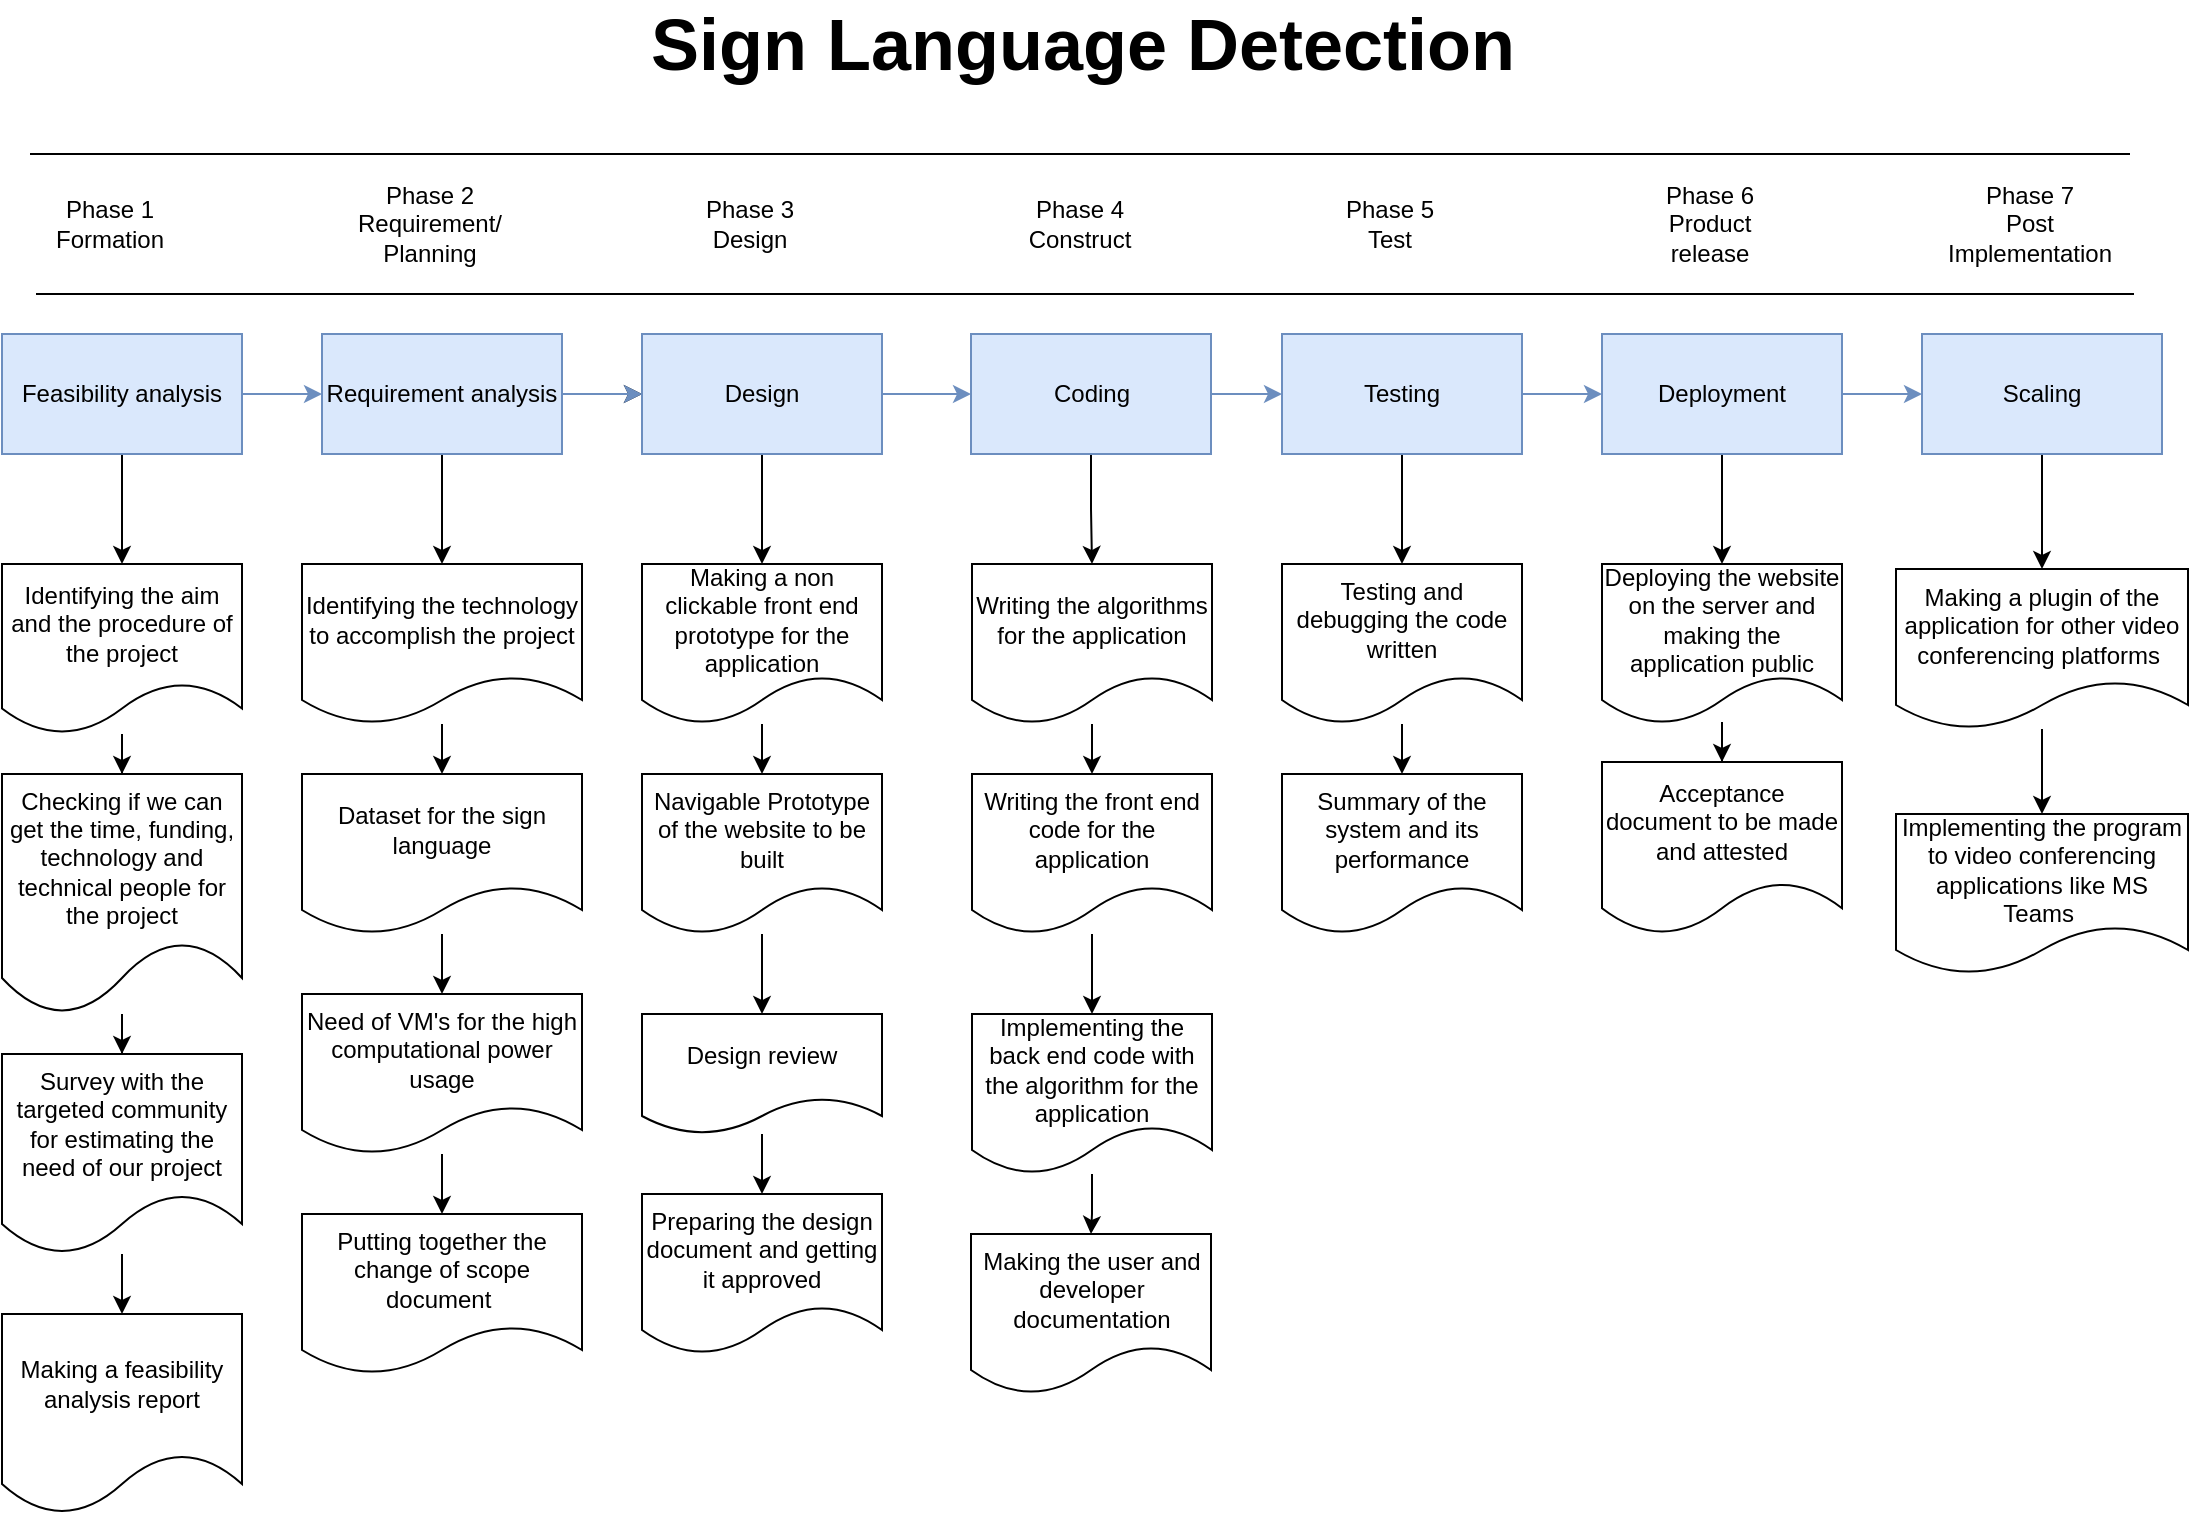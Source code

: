 <mxfile version="16.6.3" type="github" pages="6">
  <diagram id="AYm3j54yCK5nMmzCIrk1" name="SDLC">
    <mxGraphModel dx="1038" dy="539" grid="1" gridSize="10" guides="1" tooltips="1" connect="1" arrows="1" fold="1" page="1" pageScale="1" pageWidth="850" pageHeight="1100" math="0" shadow="0">
      <root>
        <mxCell id="0" />
        <mxCell id="1" parent="0" />
        <mxCell id="F1fPBEQJZeEz-Qx_IwhT-1" value="" style="edgeStyle=orthogonalEdgeStyle;rounded=0;orthogonalLoop=1;jettySize=auto;html=1;fillColor=#dae8fc;strokeColor=#6c8ebf;" parent="1" source="F1fPBEQJZeEz-Qx_IwhT-3" target="F1fPBEQJZeEz-Qx_IwhT-7" edge="1">
          <mxGeometry relative="1" as="geometry" />
        </mxCell>
        <mxCell id="F1fPBEQJZeEz-Qx_IwhT-2" value="" style="edgeStyle=orthogonalEdgeStyle;rounded=0;orthogonalLoop=1;jettySize=auto;html=1;" parent="1" source="F1fPBEQJZeEz-Qx_IwhT-3" target="F1fPBEQJZeEz-Qx_IwhT-11" edge="1">
          <mxGeometry relative="1" as="geometry" />
        </mxCell>
        <mxCell id="F1fPBEQJZeEz-Qx_IwhT-3" value="Feasibility analysis" style="rounded=0;whiteSpace=wrap;html=1;fillColor=#dae8fc;strokeColor=#6c8ebf;" parent="1" vertex="1">
          <mxGeometry x="84" y="200" width="120" height="60" as="geometry" />
        </mxCell>
        <mxCell id="F1fPBEQJZeEz-Qx_IwhT-4" value="" style="edgeStyle=orthogonalEdgeStyle;rounded=0;orthogonalLoop=1;jettySize=auto;html=1;" parent="1" source="F1fPBEQJZeEz-Qx_IwhT-7" target="F1fPBEQJZeEz-Qx_IwhT-10" edge="1">
          <mxGeometry relative="1" as="geometry" />
        </mxCell>
        <mxCell id="F1fPBEQJZeEz-Qx_IwhT-5" value="" style="edgeStyle=orthogonalEdgeStyle;rounded=0;orthogonalLoop=1;jettySize=auto;html=1;" parent="1" source="F1fPBEQJZeEz-Qx_IwhT-7" target="F1fPBEQJZeEz-Qx_IwhT-13" edge="1">
          <mxGeometry relative="1" as="geometry" />
        </mxCell>
        <mxCell id="F1fPBEQJZeEz-Qx_IwhT-6" value="" style="edgeStyle=orthogonalEdgeStyle;rounded=0;orthogonalLoop=1;jettySize=auto;html=1;fillColor=#dae8fc;strokeColor=#6c8ebf;" parent="1" source="F1fPBEQJZeEz-Qx_IwhT-7" target="F1fPBEQJZeEz-Qx_IwhT-10" edge="1">
          <mxGeometry relative="1" as="geometry" />
        </mxCell>
        <mxCell id="F1fPBEQJZeEz-Qx_IwhT-7" value="Requirement analysis" style="rounded=0;whiteSpace=wrap;html=1;fillColor=#dae8fc;strokeColor=#6c8ebf;" parent="1" vertex="1">
          <mxGeometry x="244" y="200" width="120" height="60" as="geometry" />
        </mxCell>
        <mxCell id="F1fPBEQJZeEz-Qx_IwhT-8" value="" style="edgeStyle=orthogonalEdgeStyle;rounded=0;orthogonalLoop=1;jettySize=auto;html=1;" parent="1" source="F1fPBEQJZeEz-Qx_IwhT-10" target="F1fPBEQJZeEz-Qx_IwhT-18" edge="1">
          <mxGeometry relative="1" as="geometry" />
        </mxCell>
        <mxCell id="F1fPBEQJZeEz-Qx_IwhT-9" value="" style="edgeStyle=orthogonalEdgeStyle;rounded=0;orthogonalLoop=1;jettySize=auto;html=1;fillColor=#dae8fc;strokeColor=#6c8ebf;" parent="1" source="F1fPBEQJZeEz-Qx_IwhT-10" target="F1fPBEQJZeEz-Qx_IwhT-25" edge="1">
          <mxGeometry relative="1" as="geometry" />
        </mxCell>
        <mxCell id="F1fPBEQJZeEz-Qx_IwhT-10" value="Design" style="rounded=0;whiteSpace=wrap;html=1;fillColor=#dae8fc;strokeColor=#6c8ebf;" parent="1" vertex="1">
          <mxGeometry x="404" y="200" width="120" height="60" as="geometry" />
        </mxCell>
        <mxCell id="F1fPBEQJZeEz-Qx_IwhT-58" value="" style="edgeStyle=orthogonalEdgeStyle;rounded=0;orthogonalLoop=1;jettySize=auto;html=1;fontSize=36;" parent="1" source="F1fPBEQJZeEz-Qx_IwhT-11" target="F1fPBEQJZeEz-Qx_IwhT-57" edge="1">
          <mxGeometry relative="1" as="geometry" />
        </mxCell>
        <mxCell id="F1fPBEQJZeEz-Qx_IwhT-11" value="Identifying the aim and the procedure of the project" style="shape=document;whiteSpace=wrap;html=1;boundedLbl=1;" parent="1" vertex="1">
          <mxGeometry x="84" y="315" width="120" height="85" as="geometry" />
        </mxCell>
        <mxCell id="F1fPBEQJZeEz-Qx_IwhT-12" value="" style="edgeStyle=orthogonalEdgeStyle;rounded=0;orthogonalLoop=1;jettySize=auto;html=1;" parent="1" source="F1fPBEQJZeEz-Qx_IwhT-13" target="F1fPBEQJZeEz-Qx_IwhT-15" edge="1">
          <mxGeometry relative="1" as="geometry" />
        </mxCell>
        <mxCell id="F1fPBEQJZeEz-Qx_IwhT-13" value="&lt;span&gt;Identifying the technology to accomplish the project&lt;/span&gt;" style="shape=document;whiteSpace=wrap;html=1;boundedLbl=1;rounded=0;" parent="1" vertex="1">
          <mxGeometry x="234" y="315" width="140" height="80" as="geometry" />
        </mxCell>
        <mxCell id="F1fPBEQJZeEz-Qx_IwhT-14" value="" style="edgeStyle=orthogonalEdgeStyle;rounded=0;orthogonalLoop=1;jettySize=auto;html=1;" parent="1" source="F1fPBEQJZeEz-Qx_IwhT-15" target="F1fPBEQJZeEz-Qx_IwhT-16" edge="1">
          <mxGeometry relative="1" as="geometry" />
        </mxCell>
        <mxCell id="F1fPBEQJZeEz-Qx_IwhT-15" value="Dataset for the sign language" style="shape=document;whiteSpace=wrap;html=1;boundedLbl=1;rounded=0;" parent="1" vertex="1">
          <mxGeometry x="234" y="420" width="140" height="80" as="geometry" />
        </mxCell>
        <mxCell id="5Vd59NGnGNM8OoR70MD4-11" value="" style="edgeStyle=orthogonalEdgeStyle;rounded=0;orthogonalLoop=1;jettySize=auto;html=1;" parent="1" source="F1fPBEQJZeEz-Qx_IwhT-16" target="5Vd59NGnGNM8OoR70MD4-10" edge="1">
          <mxGeometry relative="1" as="geometry" />
        </mxCell>
        <mxCell id="F1fPBEQJZeEz-Qx_IwhT-16" value="Need of VM&#39;s for the high computational power usage" style="shape=document;whiteSpace=wrap;html=1;boundedLbl=1;rounded=0;" parent="1" vertex="1">
          <mxGeometry x="234" y="530" width="140" height="80" as="geometry" />
        </mxCell>
        <mxCell id="F1fPBEQJZeEz-Qx_IwhT-17" value="" style="edgeStyle=orthogonalEdgeStyle;rounded=0;orthogonalLoop=1;jettySize=auto;html=1;" parent="1" source="F1fPBEQJZeEz-Qx_IwhT-18" target="F1fPBEQJZeEz-Qx_IwhT-20" edge="1">
          <mxGeometry relative="1" as="geometry" />
        </mxCell>
        <mxCell id="F1fPBEQJZeEz-Qx_IwhT-18" value="Making a non clickable front end prototype for the application" style="shape=document;whiteSpace=wrap;html=1;boundedLbl=1;rounded=0;" parent="1" vertex="1">
          <mxGeometry x="404" y="315" width="120" height="80" as="geometry" />
        </mxCell>
        <mxCell id="5Vd59NGnGNM8OoR70MD4-7" value="" style="edgeStyle=orthogonalEdgeStyle;rounded=0;orthogonalLoop=1;jettySize=auto;html=1;" parent="1" source="F1fPBEQJZeEz-Qx_IwhT-20" target="5Vd59NGnGNM8OoR70MD4-6" edge="1">
          <mxGeometry relative="1" as="geometry" />
        </mxCell>
        <mxCell id="F1fPBEQJZeEz-Qx_IwhT-20" value="Navigable Prototype of the website to be built" style="shape=document;whiteSpace=wrap;html=1;boundedLbl=1;rounded=0;" parent="1" vertex="1">
          <mxGeometry x="404" y="420" width="120" height="80" as="geometry" />
        </mxCell>
        <mxCell id="F1fPBEQJZeEz-Qx_IwhT-23" value="" style="edgeStyle=orthogonalEdgeStyle;rounded=0;orthogonalLoop=1;jettySize=auto;html=1;" parent="1" source="F1fPBEQJZeEz-Qx_IwhT-25" target="F1fPBEQJZeEz-Qx_IwhT-27" edge="1">
          <mxGeometry relative="1" as="geometry" />
        </mxCell>
        <mxCell id="F1fPBEQJZeEz-Qx_IwhT-24" value="" style="edgeStyle=orthogonalEdgeStyle;rounded=0;orthogonalLoop=1;jettySize=auto;html=1;fillColor=#dae8fc;strokeColor=#6c8ebf;" parent="1" source="F1fPBEQJZeEz-Qx_IwhT-25" target="F1fPBEQJZeEz-Qx_IwhT-33" edge="1">
          <mxGeometry relative="1" as="geometry" />
        </mxCell>
        <mxCell id="F1fPBEQJZeEz-Qx_IwhT-25" value="Coding" style="rounded=0;whiteSpace=wrap;html=1;fillColor=#dae8fc;strokeColor=#6c8ebf;" parent="1" vertex="1">
          <mxGeometry x="568.5" y="200" width="120" height="60" as="geometry" />
        </mxCell>
        <mxCell id="F1fPBEQJZeEz-Qx_IwhT-26" value="" style="edgeStyle=orthogonalEdgeStyle;rounded=0;orthogonalLoop=1;jettySize=auto;html=1;" parent="1" source="F1fPBEQJZeEz-Qx_IwhT-27" target="F1fPBEQJZeEz-Qx_IwhT-29" edge="1">
          <mxGeometry relative="1" as="geometry" />
        </mxCell>
        <mxCell id="F1fPBEQJZeEz-Qx_IwhT-27" value="Writing the algorithms for the application" style="shape=document;whiteSpace=wrap;html=1;boundedLbl=1;rounded=0;" parent="1" vertex="1">
          <mxGeometry x="569" y="315" width="120" height="80" as="geometry" />
        </mxCell>
        <mxCell id="F1fPBEQJZeEz-Qx_IwhT-28" value="" style="edgeStyle=orthogonalEdgeStyle;rounded=0;orthogonalLoop=1;jettySize=auto;html=1;" parent="1" source="F1fPBEQJZeEz-Qx_IwhT-29" target="F1fPBEQJZeEz-Qx_IwhT-30" edge="1">
          <mxGeometry relative="1" as="geometry" />
        </mxCell>
        <mxCell id="F1fPBEQJZeEz-Qx_IwhT-29" value="Writing the front end code for the application" style="shape=document;whiteSpace=wrap;html=1;boundedLbl=1;rounded=0;" parent="1" vertex="1">
          <mxGeometry x="569" y="420" width="120" height="80" as="geometry" />
        </mxCell>
        <mxCell id="5Vd59NGnGNM8OoR70MD4-13" value="" style="edgeStyle=orthogonalEdgeStyle;rounded=0;orthogonalLoop=1;jettySize=auto;html=1;" parent="1" source="F1fPBEQJZeEz-Qx_IwhT-30" target="5Vd59NGnGNM8OoR70MD4-12" edge="1">
          <mxGeometry relative="1" as="geometry" />
        </mxCell>
        <mxCell id="F1fPBEQJZeEz-Qx_IwhT-30" value="Implementing the back end code with the algorithm for the application" style="shape=document;whiteSpace=wrap;html=1;boundedLbl=1;rounded=0;" parent="1" vertex="1">
          <mxGeometry x="569" y="540" width="120" height="80" as="geometry" />
        </mxCell>
        <mxCell id="F1fPBEQJZeEz-Qx_IwhT-31" value="" style="edgeStyle=orthogonalEdgeStyle;rounded=0;orthogonalLoop=1;jettySize=auto;html=1;" parent="1" source="F1fPBEQJZeEz-Qx_IwhT-33" target="F1fPBEQJZeEz-Qx_IwhT-34" edge="1">
          <mxGeometry relative="1" as="geometry" />
        </mxCell>
        <mxCell id="F1fPBEQJZeEz-Qx_IwhT-32" value="" style="edgeStyle=orthogonalEdgeStyle;rounded=0;orthogonalLoop=1;jettySize=auto;html=1;fillColor=#dae8fc;strokeColor=#6c8ebf;" parent="1" source="F1fPBEQJZeEz-Qx_IwhT-33" target="F1fPBEQJZeEz-Qx_IwhT-38" edge="1">
          <mxGeometry relative="1" as="geometry" />
        </mxCell>
        <mxCell id="F1fPBEQJZeEz-Qx_IwhT-33" value="Testing" style="rounded=0;whiteSpace=wrap;html=1;fillColor=#dae8fc;strokeColor=#6c8ebf;" parent="1" vertex="1">
          <mxGeometry x="724" y="200" width="120" height="60" as="geometry" />
        </mxCell>
        <mxCell id="5Vd59NGnGNM8OoR70MD4-17" value="" style="edgeStyle=orthogonalEdgeStyle;rounded=0;orthogonalLoop=1;jettySize=auto;html=1;" parent="1" source="F1fPBEQJZeEz-Qx_IwhT-34" target="5Vd59NGnGNM8OoR70MD4-16" edge="1">
          <mxGeometry relative="1" as="geometry" />
        </mxCell>
        <mxCell id="F1fPBEQJZeEz-Qx_IwhT-34" value="Testing and debugging the code written" style="shape=document;whiteSpace=wrap;html=1;boundedLbl=1;rounded=0;" parent="1" vertex="1">
          <mxGeometry x="724" y="315" width="120" height="80" as="geometry" />
        </mxCell>
        <mxCell id="F1fPBEQJZeEz-Qx_IwhT-36" value="" style="edgeStyle=orthogonalEdgeStyle;rounded=0;orthogonalLoop=1;jettySize=auto;html=1;" parent="1" source="F1fPBEQJZeEz-Qx_IwhT-38" target="F1fPBEQJZeEz-Qx_IwhT-40" edge="1">
          <mxGeometry relative="1" as="geometry" />
        </mxCell>
        <mxCell id="F1fPBEQJZeEz-Qx_IwhT-37" value="" style="edgeStyle=orthogonalEdgeStyle;rounded=0;orthogonalLoop=1;jettySize=auto;html=1;fillColor=#dae8fc;strokeColor=#6c8ebf;" parent="1" source="F1fPBEQJZeEz-Qx_IwhT-38" target="F1fPBEQJZeEz-Qx_IwhT-43" edge="1">
          <mxGeometry relative="1" as="geometry" />
        </mxCell>
        <mxCell id="F1fPBEQJZeEz-Qx_IwhT-38" value="Deployment" style="whiteSpace=wrap;html=1;rounded=0;fillColor=#dae8fc;strokeColor=#6c8ebf;" parent="1" vertex="1">
          <mxGeometry x="884" y="200" width="120" height="60" as="geometry" />
        </mxCell>
        <mxCell id="F1fPBEQJZeEz-Qx_IwhT-39" value="" style="edgeStyle=orthogonalEdgeStyle;rounded=0;orthogonalLoop=1;jettySize=auto;html=1;" parent="1" source="F1fPBEQJZeEz-Qx_IwhT-40" target="F1fPBEQJZeEz-Qx_IwhT-41" edge="1">
          <mxGeometry relative="1" as="geometry" />
        </mxCell>
        <mxCell id="F1fPBEQJZeEz-Qx_IwhT-40" value="Deploying the website on the server and making the application public" style="shape=document;whiteSpace=wrap;html=1;boundedLbl=1;rounded=0;" parent="1" vertex="1">
          <mxGeometry x="884" y="315" width="120" height="80" as="geometry" />
        </mxCell>
        <mxCell id="F1fPBEQJZeEz-Qx_IwhT-41" value="Acceptance document to be made and attested" style="shape=document;whiteSpace=wrap;html=1;boundedLbl=1;rounded=0;" parent="1" vertex="1">
          <mxGeometry x="884" y="414" width="120" height="86" as="geometry" />
        </mxCell>
        <mxCell id="5Vd59NGnGNM8OoR70MD4-2" value="" style="edgeStyle=orthogonalEdgeStyle;rounded=0;orthogonalLoop=1;jettySize=auto;html=1;" parent="1" source="F1fPBEQJZeEz-Qx_IwhT-43" target="5Vd59NGnGNM8OoR70MD4-1" edge="1">
          <mxGeometry relative="1" as="geometry" />
        </mxCell>
        <mxCell id="F1fPBEQJZeEz-Qx_IwhT-43" value="Scaling" style="whiteSpace=wrap;html=1;rounded=0;fillColor=#dae8fc;strokeColor=#6c8ebf;" parent="1" vertex="1">
          <mxGeometry x="1044" y="200" width="120" height="60" as="geometry" />
        </mxCell>
        <mxCell id="F1fPBEQJZeEz-Qx_IwhT-45" value="Implementing the program to video conferencing applications like MS Teams&amp;nbsp;" style="shape=document;whiteSpace=wrap;html=1;boundedLbl=1;rounded=0;" parent="1" vertex="1">
          <mxGeometry x="1031" y="440" width="146" height="80" as="geometry" />
        </mxCell>
        <mxCell id="F1fPBEQJZeEz-Qx_IwhT-47" value="Phase 1&lt;br&gt;Formation" style="text;html=1;strokeColor=none;fillColor=none;align=center;verticalAlign=middle;whiteSpace=wrap;rounded=0;" parent="1" vertex="1">
          <mxGeometry x="108" y="130" width="60" height="30" as="geometry" />
        </mxCell>
        <mxCell id="F1fPBEQJZeEz-Qx_IwhT-48" value="Phase 2&lt;br&gt;Requirement/ Planning" style="text;html=1;strokeColor=none;fillColor=none;align=center;verticalAlign=middle;whiteSpace=wrap;rounded=0;" parent="1" vertex="1">
          <mxGeometry x="268" y="130" width="60" height="30" as="geometry" />
        </mxCell>
        <mxCell id="F1fPBEQJZeEz-Qx_IwhT-49" value="Phase 3&lt;br&gt;Design" style="text;html=1;strokeColor=none;fillColor=none;align=center;verticalAlign=middle;whiteSpace=wrap;rounded=0;" parent="1" vertex="1">
          <mxGeometry x="428" y="130" width="60" height="30" as="geometry" />
        </mxCell>
        <mxCell id="F1fPBEQJZeEz-Qx_IwhT-50" value="Phase 4&lt;br&gt;Construct" style="text;html=1;strokeColor=none;fillColor=none;align=center;verticalAlign=middle;whiteSpace=wrap;rounded=0;" parent="1" vertex="1">
          <mxGeometry x="593" y="130" width="60" height="30" as="geometry" />
        </mxCell>
        <mxCell id="F1fPBEQJZeEz-Qx_IwhT-51" value="Phase 5&lt;br&gt;Test" style="text;html=1;strokeColor=none;fillColor=none;align=center;verticalAlign=middle;whiteSpace=wrap;rounded=0;" parent="1" vertex="1">
          <mxGeometry x="748" y="130" width="60" height="30" as="geometry" />
        </mxCell>
        <mxCell id="F1fPBEQJZeEz-Qx_IwhT-52" value="Phase 6&lt;br&gt;Product release" style="text;html=1;strokeColor=none;fillColor=none;align=center;verticalAlign=middle;whiteSpace=wrap;rounded=0;" parent="1" vertex="1">
          <mxGeometry x="908" y="130" width="60" height="30" as="geometry" />
        </mxCell>
        <mxCell id="F1fPBEQJZeEz-Qx_IwhT-53" value="Phase 7&lt;br&gt;Post Implementation" style="text;html=1;strokeColor=none;fillColor=none;align=center;verticalAlign=middle;whiteSpace=wrap;rounded=0;" parent="1" vertex="1">
          <mxGeometry x="1068" y="130" width="60" height="30" as="geometry" />
        </mxCell>
        <mxCell id="F1fPBEQJZeEz-Qx_IwhT-54" value="" style="endArrow=none;html=1;rounded=0;" parent="1" edge="1">
          <mxGeometry width="50" height="50" relative="1" as="geometry">
            <mxPoint x="98" y="110" as="sourcePoint" />
            <mxPoint x="1148" y="110" as="targetPoint" />
          </mxGeometry>
        </mxCell>
        <mxCell id="F1fPBEQJZeEz-Qx_IwhT-55" value="" style="endArrow=none;html=1;rounded=0;" parent="1" edge="1">
          <mxGeometry width="50" height="50" relative="1" as="geometry">
            <mxPoint x="101" y="180" as="sourcePoint" />
            <mxPoint x="1150" y="180" as="targetPoint" />
          </mxGeometry>
        </mxCell>
        <mxCell id="F1fPBEQJZeEz-Qx_IwhT-56" value="&lt;b&gt;&lt;font style=&quot;font-size: 36px&quot;&gt;Sign Language Detection&amp;nbsp;&lt;/font&gt;&lt;/b&gt;" style="text;html=1;align=center;verticalAlign=middle;resizable=0;points=[];autosize=1;strokeColor=none;fillColor=none;" parent="1" vertex="1">
          <mxGeometry x="399" y="40" width="460" height="30" as="geometry" />
        </mxCell>
        <mxCell id="5Vd59NGnGNM8OoR70MD4-5" value="" style="edgeStyle=orthogonalEdgeStyle;rounded=0;orthogonalLoop=1;jettySize=auto;html=1;" parent="1" source="F1fPBEQJZeEz-Qx_IwhT-57" target="5Vd59NGnGNM8OoR70MD4-4" edge="1">
          <mxGeometry relative="1" as="geometry" />
        </mxCell>
        <mxCell id="F1fPBEQJZeEz-Qx_IwhT-57" value="Checking if we can get the time, funding, technology and technical people for the project" style="shape=document;whiteSpace=wrap;html=1;boundedLbl=1;" parent="1" vertex="1">
          <mxGeometry x="84" y="420" width="120" height="120" as="geometry" />
        </mxCell>
        <mxCell id="5Vd59NGnGNM8OoR70MD4-3" value="" style="edgeStyle=orthogonalEdgeStyle;rounded=0;orthogonalLoop=1;jettySize=auto;html=1;" parent="1" source="5Vd59NGnGNM8OoR70MD4-1" target="F1fPBEQJZeEz-Qx_IwhT-45" edge="1">
          <mxGeometry relative="1" as="geometry" />
        </mxCell>
        <mxCell id="5Vd59NGnGNM8OoR70MD4-1" value="Making a plugin of the application for other video conferencing platforms&amp;nbsp;" style="shape=document;whiteSpace=wrap;html=1;boundedLbl=1;rounded=0;" parent="1" vertex="1">
          <mxGeometry x="1031" y="317.5" width="146" height="80" as="geometry" />
        </mxCell>
        <mxCell id="5Vd59NGnGNM8OoR70MD4-9" value="" style="edgeStyle=orthogonalEdgeStyle;rounded=0;orthogonalLoop=1;jettySize=auto;html=1;" parent="1" source="5Vd59NGnGNM8OoR70MD4-4" target="5Vd59NGnGNM8OoR70MD4-8" edge="1">
          <mxGeometry relative="1" as="geometry" />
        </mxCell>
        <mxCell id="5Vd59NGnGNM8OoR70MD4-4" value="Survey with the targeted community for estimating the need of our project" style="shape=document;whiteSpace=wrap;html=1;boundedLbl=1;" parent="1" vertex="1">
          <mxGeometry x="84" y="560" width="120" height="100" as="geometry" />
        </mxCell>
        <mxCell id="5Vd59NGnGNM8OoR70MD4-15" value="" style="edgeStyle=orthogonalEdgeStyle;rounded=0;orthogonalLoop=1;jettySize=auto;html=1;" parent="1" source="5Vd59NGnGNM8OoR70MD4-6" target="5Vd59NGnGNM8OoR70MD4-14" edge="1">
          <mxGeometry relative="1" as="geometry" />
        </mxCell>
        <mxCell id="5Vd59NGnGNM8OoR70MD4-6" value="Design review" style="shape=document;whiteSpace=wrap;html=1;boundedLbl=1;rounded=0;" parent="1" vertex="1">
          <mxGeometry x="404" y="540" width="120" height="60" as="geometry" />
        </mxCell>
        <mxCell id="5Vd59NGnGNM8OoR70MD4-8" value="Making a feasibility analysis report" style="shape=document;whiteSpace=wrap;html=1;boundedLbl=1;" parent="1" vertex="1">
          <mxGeometry x="84" y="690" width="120" height="100" as="geometry" />
        </mxCell>
        <mxCell id="5Vd59NGnGNM8OoR70MD4-10" value="Putting together the change of scope document&amp;nbsp;" style="shape=document;whiteSpace=wrap;html=1;boundedLbl=1;rounded=0;" parent="1" vertex="1">
          <mxGeometry x="234" y="640" width="140" height="80" as="geometry" />
        </mxCell>
        <mxCell id="5Vd59NGnGNM8OoR70MD4-12" value="Making the user and developer documentation" style="shape=document;whiteSpace=wrap;html=1;boundedLbl=1;rounded=0;" parent="1" vertex="1">
          <mxGeometry x="568.5" y="650" width="120" height="80" as="geometry" />
        </mxCell>
        <mxCell id="5Vd59NGnGNM8OoR70MD4-14" value="Preparing the design document and getting it approved" style="shape=document;whiteSpace=wrap;html=1;boundedLbl=1;rounded=0;" parent="1" vertex="1">
          <mxGeometry x="404" y="630" width="120" height="80" as="geometry" />
        </mxCell>
        <mxCell id="5Vd59NGnGNM8OoR70MD4-16" value="Summary of the system and its performance" style="shape=document;whiteSpace=wrap;html=1;boundedLbl=1;rounded=0;" parent="1" vertex="1">
          <mxGeometry x="724" y="420" width="120" height="80" as="geometry" />
        </mxCell>
      </root>
    </mxGraphModel>
  </diagram>
  <diagram id="RrWhfti66ElNoA3uiIfH" name="Iterative">
    <mxGraphModel dx="1125" dy="634" grid="1" gridSize="10" guides="1" tooltips="1" connect="1" arrows="1" fold="1" page="1" pageScale="1" pageWidth="850" pageHeight="1100" math="0" shadow="0">
      <root>
        <mxCell id="ViLCCdHhcsLGa3fP9myr-0" />
        <mxCell id="ViLCCdHhcsLGa3fP9myr-1" parent="ViLCCdHhcsLGa3fP9myr-0" />
        <mxCell id="ViLCCdHhcsLGa3fP9myr-2" value="&lt;b&gt;&lt;font style=&quot;font-size: 36px&quot;&gt;Iterative Waterfall model&amp;nbsp;&lt;/font&gt;&lt;span style=&quot;font-size: 36px&quot;&gt;for Sign language detection&lt;/span&gt;&lt;/b&gt;" style="text;html=1;align=center;verticalAlign=middle;resizable=0;points=[];autosize=1;strokeColor=none;fillColor=none;" vertex="1" parent="ViLCCdHhcsLGa3fP9myr-1">
          <mxGeometry x="95" y="50" width="910" height="30" as="geometry" />
        </mxCell>
        <mxCell id="ViLCCdHhcsLGa3fP9myr-3" value="" style="edgeStyle=orthogonalEdgeStyle;rounded=0;orthogonalLoop=1;jettySize=auto;html=1;fontSize=12;" edge="1" parent="ViLCCdHhcsLGa3fP9myr-1" source="ViLCCdHhcsLGa3fP9myr-6" target="ViLCCdHhcsLGa3fP9myr-9">
          <mxGeometry relative="1" as="geometry" />
        </mxCell>
        <mxCell id="ViLCCdHhcsLGa3fP9myr-4" style="edgeStyle=none;rounded=0;orthogonalLoop=1;jettySize=auto;html=1;exitX=0.5;exitY=1;exitDx=0;exitDy=0;fontSize=36;" edge="1" parent="ViLCCdHhcsLGa3fP9myr-1" source="ViLCCdHhcsLGa3fP9myr-6">
          <mxGeometry relative="1" as="geometry">
            <mxPoint x="165" y="730" as="targetPoint" />
          </mxGeometry>
        </mxCell>
        <mxCell id="ViLCCdHhcsLGa3fP9myr-6" value="Checking if we can get the time, funding, technology and technical people for the project&lt;br&gt;Survey with the targeted community for estimating the need of our project" style="rounded=1;whiteSpace=wrap;html=1;fontSize=12;fillColor=#fad7ac;strokeColor=#b46504;" vertex="1" parent="ViLCCdHhcsLGa3fP9myr-1">
          <mxGeometry x="80" y="139" width="170" height="110" as="geometry" />
        </mxCell>
        <mxCell id="ViLCCdHhcsLGa3fP9myr-7" value="" style="edgeStyle=orthogonalEdgeStyle;rounded=0;orthogonalLoop=1;jettySize=auto;html=1;fontSize=12;" edge="1" parent="ViLCCdHhcsLGa3fP9myr-1" source="ViLCCdHhcsLGa3fP9myr-9" target="ViLCCdHhcsLGa3fP9myr-12">
          <mxGeometry relative="1" as="geometry" />
        </mxCell>
        <mxCell id="ViLCCdHhcsLGa3fP9myr-9" value="&lt;span&gt;Identifying the technology, dataset and computational power to accomplish the project&lt;/span&gt;" style="rounded=1;whiteSpace=wrap;html=1;fillColor=#fad7ac;strokeColor=#b46504;" vertex="1" parent="ViLCCdHhcsLGa3fP9myr-1">
          <mxGeometry x="259" y="259" width="140" height="80" as="geometry" />
        </mxCell>
        <mxCell id="ViLCCdHhcsLGa3fP9myr-10" style="edgeStyle=orthogonalEdgeStyle;rounded=0;orthogonalLoop=1;jettySize=auto;html=1;exitX=1;exitY=0.5;exitDx=0;exitDy=0;entryX=0.5;entryY=0;entryDx=0;entryDy=0;fontSize=12;" edge="1" parent="ViLCCdHhcsLGa3fP9myr-1" source="ViLCCdHhcsLGa3fP9myr-12" target="ViLCCdHhcsLGa3fP9myr-15">
          <mxGeometry relative="1" as="geometry" />
        </mxCell>
        <mxCell id="ViLCCdHhcsLGa3fP9myr-11" style="edgeStyle=none;rounded=0;orthogonalLoop=1;jettySize=auto;html=1;exitX=0.5;exitY=1;exitDx=0;exitDy=0;fontSize=36;" edge="1" parent="ViLCCdHhcsLGa3fP9myr-1" source="ViLCCdHhcsLGa3fP9myr-12">
          <mxGeometry relative="1" as="geometry">
            <mxPoint x="479" y="730" as="targetPoint" />
          </mxGeometry>
        </mxCell>
        <mxCell id="ViLCCdHhcsLGa3fP9myr-12" value="Designing a GUI for the application, making it user friendly" style="rounded=1;whiteSpace=wrap;html=1;fillColor=#fad7ac;strokeColor=#b46504;" vertex="1" parent="ViLCCdHhcsLGa3fP9myr-1">
          <mxGeometry x="419" y="349" width="120" height="60" as="geometry" />
        </mxCell>
        <mxCell id="ViLCCdHhcsLGa3fP9myr-13" value="" style="edgeStyle=orthogonalEdgeStyle;rounded=0;orthogonalLoop=1;jettySize=auto;html=1;fontSize=12;" edge="1" parent="ViLCCdHhcsLGa3fP9myr-1" source="ViLCCdHhcsLGa3fP9myr-15" target="ViLCCdHhcsLGa3fP9myr-18">
          <mxGeometry relative="1" as="geometry" />
        </mxCell>
        <mxCell id="ViLCCdHhcsLGa3fP9myr-14" style="edgeStyle=none;rounded=0;orthogonalLoop=1;jettySize=auto;html=1;exitX=0.5;exitY=1;exitDx=0;exitDy=0;fontSize=36;" edge="1" parent="ViLCCdHhcsLGa3fP9myr-1" source="ViLCCdHhcsLGa3fP9myr-15">
          <mxGeometry relative="1" as="geometry">
            <mxPoint x="624" y="730" as="targetPoint" />
          </mxGeometry>
        </mxCell>
        <mxCell id="ViLCCdHhcsLGa3fP9myr-15" value="Writing the code for the front end, back end and the algorithms needed for the functioning of the website" style="rounded=1;whiteSpace=wrap;html=1;fontSize=12;fillColor=#fad7ac;strokeColor=#b46504;" vertex="1" parent="ViLCCdHhcsLGa3fP9myr-1">
          <mxGeometry x="549" y="419" width="150" height="80" as="geometry" />
        </mxCell>
        <mxCell id="ViLCCdHhcsLGa3fP9myr-16" value="" style="edgeStyle=orthogonalEdgeStyle;rounded=0;orthogonalLoop=1;jettySize=auto;html=1;fontSize=12;" edge="1" parent="ViLCCdHhcsLGa3fP9myr-1" source="ViLCCdHhcsLGa3fP9myr-18" target="ViLCCdHhcsLGa3fP9myr-19">
          <mxGeometry relative="1" as="geometry" />
        </mxCell>
        <mxCell id="ViLCCdHhcsLGa3fP9myr-17" style="edgeStyle=orthogonalEdgeStyle;rounded=0;orthogonalLoop=1;jettySize=auto;html=1;exitX=0.5;exitY=1;exitDx=0;exitDy=0;fontSize=12;" edge="1" parent="ViLCCdHhcsLGa3fP9myr-1" source="ViLCCdHhcsLGa3fP9myr-18">
          <mxGeometry relative="1" as="geometry">
            <mxPoint x="799" y="730" as="targetPoint" />
          </mxGeometry>
        </mxCell>
        <mxCell id="ViLCCdHhcsLGa3fP9myr-18" value="Testing and debugging the product" style="rounded=1;whiteSpace=wrap;html=1;fillColor=#fad7ac;strokeColor=#b46504;" vertex="1" parent="ViLCCdHhcsLGa3fP9myr-1">
          <mxGeometry x="739" y="509" width="120" height="60" as="geometry" />
        </mxCell>
        <mxCell id="vx36vR8SGsaA1ydmZOgh-1" style="edgeStyle=orthogonalEdgeStyle;rounded=0;orthogonalLoop=1;jettySize=auto;html=1;exitX=1;exitY=0.5;exitDx=0;exitDy=0;entryX=0.5;entryY=0;entryDx=0;entryDy=0;" edge="1" parent="ViLCCdHhcsLGa3fP9myr-1" source="ViLCCdHhcsLGa3fP9myr-19" target="vx36vR8SGsaA1ydmZOgh-0">
          <mxGeometry relative="1" as="geometry" />
        </mxCell>
        <mxCell id="ViLCCdHhcsLGa3fP9myr-19" value="Deploying the website on the server and making the application public" style="rounded=1;whiteSpace=wrap;html=1;fillColor=#fad7ac;strokeColor=#b46504;" vertex="1" parent="ViLCCdHhcsLGa3fP9myr-1">
          <mxGeometry x="890" y="589" width="120" height="60" as="geometry" />
        </mxCell>
        <mxCell id="ViLCCdHhcsLGa3fP9myr-20" style="edgeStyle=orthogonalEdgeStyle;rounded=0;orthogonalLoop=1;jettySize=auto;html=1;fontSize=12;" edge="1" parent="ViLCCdHhcsLGa3fP9myr-1">
          <mxGeometry relative="1" as="geometry">
            <mxPoint x="623.41" y="499" as="targetPoint" />
            <mxPoint x="623.41" y="720" as="sourcePoint" />
            <Array as="points">
              <mxPoint x="623.41" y="609" />
              <mxPoint x="623.41" y="609" />
            </Array>
          </mxGeometry>
        </mxCell>
        <mxCell id="ViLCCdHhcsLGa3fP9myr-21" style="edgeStyle=orthogonalEdgeStyle;rounded=0;orthogonalLoop=1;jettySize=auto;html=1;fontSize=12;" edge="1" parent="ViLCCdHhcsLGa3fP9myr-1">
          <mxGeometry relative="1" as="geometry">
            <mxPoint x="798.82" y="569" as="targetPoint" />
            <mxPoint x="798.41" y="729" as="sourcePoint" />
            <Array as="points">
              <mxPoint x="798.82" y="629" />
              <mxPoint x="798.82" y="629" />
            </Array>
          </mxGeometry>
        </mxCell>
        <mxCell id="ViLCCdHhcsLGa3fP9myr-22" style="edgeStyle=none;rounded=0;orthogonalLoop=1;jettySize=auto;html=1;fontSize=36;" edge="1" parent="ViLCCdHhcsLGa3fP9myr-1">
          <mxGeometry relative="1" as="geometry">
            <mxPoint x="478.88" y="409" as="targetPoint" />
            <mxPoint x="478.41" y="730" as="sourcePoint" />
          </mxGeometry>
        </mxCell>
        <mxCell id="TGfzYzS6f_Duhr-Xaob--0" style="edgeStyle=none;rounded=0;orthogonalLoop=1;jettySize=auto;html=1;exitX=0.5;exitY=1;exitDx=0;exitDy=0;fontSize=36;" edge="1" parent="ViLCCdHhcsLGa3fP9myr-1">
          <mxGeometry relative="1" as="geometry">
            <mxPoint x="164.41" y="249" as="targetPoint" />
            <mxPoint x="164.939" y="708.0" as="sourcePoint" />
          </mxGeometry>
        </mxCell>
        <mxCell id="65GvRDiFg0YKRbKwPv4D-0" value="" style="endArrow=classic;html=1;rounded=0;entryX=0;entryY=0.5;entryDx=0;entryDy=0;" edge="1" parent="ViLCCdHhcsLGa3fP9myr-1" target="vx36vR8SGsaA1ydmZOgh-0">
          <mxGeometry width="50" height="50" relative="1" as="geometry">
            <mxPoint x="160" y="730" as="sourcePoint" />
            <mxPoint x="890" y="729.41" as="targetPoint" />
          </mxGeometry>
        </mxCell>
        <mxCell id="vx36vR8SGsaA1ydmZOgh-0" value="Modifying features depending on the users feedback and rating" style="rounded=1;whiteSpace=wrap;html=1;fillColor=#fad7ac;strokeColor=#b46504;" vertex="1" parent="ViLCCdHhcsLGa3fP9myr-1">
          <mxGeometry x="1010" y="700" width="120" height="60" as="geometry" />
        </mxCell>
        <mxCell id="05Imb2gscoI-KkWDRDW2-0" value="" style="endArrow=classic;startArrow=classic;html=1;rounded=0;" edge="1" parent="ViLCCdHhcsLGa3fP9myr-1">
          <mxGeometry width="50" height="50" relative="1" as="geometry">
            <mxPoint x="320" y="730" as="sourcePoint" />
            <mxPoint x="320" y="340" as="targetPoint" />
            <Array as="points" />
          </mxGeometry>
        </mxCell>
        <mxCell id="05Imb2gscoI-KkWDRDW2-1" value="" style="endArrow=classic;startArrow=classic;html=1;rounded=0;" edge="1" parent="ViLCCdHhcsLGa3fP9myr-1">
          <mxGeometry width="50" height="50" relative="1" as="geometry">
            <mxPoint x="949.41" y="729" as="sourcePoint" />
            <mxPoint x="949.41" y="649" as="targetPoint" />
          </mxGeometry>
        </mxCell>
      </root>
    </mxGraphModel>
  </diagram>
  <diagram id="Ff1skjz0Cez5keHcvygA" name="Prototyping">
    <mxGraphModel dx="1125" dy="634" grid="1" gridSize="10" guides="1" tooltips="1" connect="1" arrows="1" fold="1" page="1" pageScale="1" pageWidth="850" pageHeight="1100" math="0" shadow="0">
      <root>
        <mxCell id="mQXYbLhgj30lvq0sb5Eb-0" />
        <mxCell id="mQXYbLhgj30lvq0sb5Eb-1" parent="mQXYbLhgj30lvq0sb5Eb-0" />
        <mxCell id="3c4MEUsWvrZjwtGZ-gOU-0" value="&lt;b&gt;Prototyping Model for Sign language detection&lt;/b&gt;" style="text;html=1;align=center;verticalAlign=middle;resizable=0;points=[];autosize=1;strokeColor=none;fillColor=none;fontSize=36;" vertex="1" parent="mQXYbLhgj30lvq0sb5Eb-1">
          <mxGeometry x="339" y="30" width="820" height="50" as="geometry" />
        </mxCell>
        <mxCell id="3c4MEUsWvrZjwtGZ-gOU-1" value="" style="edgeStyle=none;rounded=0;orthogonalLoop=1;jettySize=auto;html=1;fontSize=12;" edge="1" parent="mQXYbLhgj30lvq0sb5Eb-1" source="3c4MEUsWvrZjwtGZ-gOU-2" target="3c4MEUsWvrZjwtGZ-gOU-4">
          <mxGeometry relative="1" as="geometry" />
        </mxCell>
        <mxCell id="3c4MEUsWvrZjwtGZ-gOU-2" value="Identifying the technology, dataset and computational power to accomplish the project" style="rounded=1;whiteSpace=wrap;html=1;fontSize=12;fillColor=#fad7ac;strokeColor=#b46504;" vertex="1" parent="mQXYbLhgj30lvq0sb5Eb-1">
          <mxGeometry x="309" y="225" width="160" height="90" as="geometry" />
        </mxCell>
        <mxCell id="3c4MEUsWvrZjwtGZ-gOU-3" value="" style="edgeStyle=none;rounded=0;orthogonalLoop=1;jettySize=auto;html=1;fontSize=12;" edge="1" parent="mQXYbLhgj30lvq0sb5Eb-1" source="3c4MEUsWvrZjwtGZ-gOU-4" target="3c4MEUsWvrZjwtGZ-gOU-6">
          <mxGeometry relative="1" as="geometry">
            <Array as="points">
              <mxPoint x="569" y="160" />
            </Array>
          </mxGeometry>
        </mxCell>
        <mxCell id="3c4MEUsWvrZjwtGZ-gOU-4" value="Quick Design of the pages of the website according to the different features" style="whiteSpace=wrap;html=1;rounded=1;fillColor=#fad7ac;strokeColor=#b46504;" vertex="1" parent="mQXYbLhgj30lvq0sb5Eb-1">
          <mxGeometry x="509" y="240" width="120" height="60" as="geometry" />
        </mxCell>
        <mxCell id="iEc7M-l2dHr3bz0mB3xG-1" style="edgeStyle=orthogonalEdgeStyle;rounded=0;orthogonalLoop=1;jettySize=auto;html=1;exitX=1;exitY=0.5;exitDx=0;exitDy=0;entryX=0.5;entryY=0;entryDx=0;entryDy=0;" edge="1" parent="mQXYbLhgj30lvq0sb5Eb-1" source="3c4MEUsWvrZjwtGZ-gOU-6" target="3c4MEUsWvrZjwtGZ-gOU-9">
          <mxGeometry relative="1" as="geometry" />
        </mxCell>
        <mxCell id="3c4MEUsWvrZjwtGZ-gOU-6" value="Building Prototype in accordance with the design" style="whiteSpace=wrap;html=1;rounded=1;fillColor=#fad7ac;strokeColor=#b46504;" vertex="1" parent="mQXYbLhgj30lvq0sb5Eb-1">
          <mxGeometry x="689" y="130" width="120" height="60" as="geometry" />
        </mxCell>
        <mxCell id="3c4MEUsWvrZjwtGZ-gOU-8" value="" style="edgeStyle=none;rounded=0;orthogonalLoop=1;jettySize=auto;html=1;fontSize=12;" edge="1" parent="mQXYbLhgj30lvq0sb5Eb-1" source="3c4MEUsWvrZjwtGZ-gOU-9" target="3c4MEUsWvrZjwtGZ-gOU-13">
          <mxGeometry relative="1" as="geometry" />
        </mxCell>
        <mxCell id="iEc7M-l2dHr3bz0mB3xG-0" style="edgeStyle=orthogonalEdgeStyle;rounded=0;orthogonalLoop=1;jettySize=auto;html=1;exitX=0.5;exitY=1;exitDx=0;exitDy=0;entryX=1;entryY=0.5;entryDx=0;entryDy=0;" edge="1" parent="mQXYbLhgj30lvq0sb5Eb-1" source="3c4MEUsWvrZjwtGZ-gOU-9" target="3c4MEUsWvrZjwtGZ-gOU-11">
          <mxGeometry relative="1" as="geometry" />
        </mxCell>
        <mxCell id="3c4MEUsWvrZjwtGZ-gOU-9" value="Feedback of the design by the stakeholders" style="whiteSpace=wrap;html=1;rounded=1;fillColor=#fad7ac;strokeColor=#b46504;" vertex="1" parent="mQXYbLhgj30lvq0sb5Eb-1">
          <mxGeometry x="850" y="240" width="120" height="60" as="geometry" />
        </mxCell>
        <mxCell id="3c4MEUsWvrZjwtGZ-gOU-10" style="edgeStyle=none;rounded=0;orthogonalLoop=1;jettySize=auto;html=1;exitX=0;exitY=0.5;exitDx=0;exitDy=0;entryX=0.5;entryY=1;entryDx=0;entryDy=0;fontSize=12;" edge="1" parent="mQXYbLhgj30lvq0sb5Eb-1" source="3c4MEUsWvrZjwtGZ-gOU-11" target="3c4MEUsWvrZjwtGZ-gOU-4">
          <mxGeometry relative="1" as="geometry">
            <Array as="points">
              <mxPoint x="569" y="380" />
            </Array>
          </mxGeometry>
        </mxCell>
        <mxCell id="3c4MEUsWvrZjwtGZ-gOU-11" value="Refined prototype according to the customer&#39;s needs" style="rounded=1;whiteSpace=wrap;html=1;fillColor=#fad7ac;strokeColor=#b46504;" vertex="1" parent="mQXYbLhgj30lvq0sb5Eb-1">
          <mxGeometry x="689" y="350" width="120" height="60" as="geometry" />
        </mxCell>
        <mxCell id="3c4MEUsWvrZjwtGZ-gOU-12" value="" style="edgeStyle=none;rounded=0;orthogonalLoop=1;jettySize=auto;html=1;fontSize=12;" edge="1" parent="mQXYbLhgj30lvq0sb5Eb-1" source="3c4MEUsWvrZjwtGZ-gOU-13" target="3c4MEUsWvrZjwtGZ-gOU-15">
          <mxGeometry relative="1" as="geometry" />
        </mxCell>
        <mxCell id="3c4MEUsWvrZjwtGZ-gOU-13" value="Final user friendly GUI design for the application" style="rounded=1;whiteSpace=wrap;html=1;fillColor=#fad7ac;strokeColor=#b46504;" vertex="1" parent="mQXYbLhgj30lvq0sb5Eb-1">
          <mxGeometry x="1202" y="240" width="120" height="60" as="geometry" />
        </mxCell>
        <mxCell id="3c4MEUsWvrZjwtGZ-gOU-14" value="" style="edgeStyle=none;rounded=0;orthogonalLoop=1;jettySize=auto;html=1;fontSize=12;" edge="1" parent="mQXYbLhgj30lvq0sb5Eb-1" source="3c4MEUsWvrZjwtGZ-gOU-15" target="3c4MEUsWvrZjwtGZ-gOU-17">
          <mxGeometry relative="1" as="geometry" />
        </mxCell>
        <mxCell id="3c4MEUsWvrZjwtGZ-gOU-15" value="Writing the code for the front end, back end and the algorithms needed for the functioning of the website according to the design" style="rounded=1;whiteSpace=wrap;html=1;fillColor=#fad7ac;strokeColor=#b46504;" vertex="1" parent="mQXYbLhgj30lvq0sb5Eb-1">
          <mxGeometry x="1182.25" y="360" width="159.5" height="80" as="geometry" />
        </mxCell>
        <mxCell id="3c4MEUsWvrZjwtGZ-gOU-16" value="" style="edgeStyle=none;rounded=0;orthogonalLoop=1;jettySize=auto;html=1;fontSize=12;" edge="1" parent="mQXYbLhgj30lvq0sb5Eb-1" source="3c4MEUsWvrZjwtGZ-gOU-17" target="3c4MEUsWvrZjwtGZ-gOU-18">
          <mxGeometry relative="1" as="geometry" />
        </mxCell>
        <mxCell id="3c4MEUsWvrZjwtGZ-gOU-17" value="&lt;span&gt;Testing and debugging the product&lt;/span&gt;" style="rounded=1;whiteSpace=wrap;html=1;fillColor=#fad7ac;strokeColor=#b46504;" vertex="1" parent="mQXYbLhgj30lvq0sb5Eb-1">
          <mxGeometry x="1202" y="490" width="120" height="60" as="geometry" />
        </mxCell>
        <mxCell id="3c4MEUsWvrZjwtGZ-gOU-18" value="Modifying features depending on the users feedback and rating" style="rounded=1;whiteSpace=wrap;html=1;fillColor=#fad7ac;strokeColor=#b46504;" vertex="1" parent="mQXYbLhgj30lvq0sb5Eb-1">
          <mxGeometry x="1199.5" y="620" width="125" height="80" as="geometry" />
        </mxCell>
        <mxCell id="3c4MEUsWvrZjwtGZ-gOU-19" value="" style="edgeStyle=none;rounded=0;orthogonalLoop=1;jettySize=auto;html=1;fontSize=12;" edge="1" parent="mQXYbLhgj30lvq0sb5Eb-1" source="3c4MEUsWvrZjwtGZ-gOU-20" target="3c4MEUsWvrZjwtGZ-gOU-2">
          <mxGeometry relative="1" as="geometry" />
        </mxCell>
        <mxCell id="3c4MEUsWvrZjwtGZ-gOU-20" value="Checking if we can get the time, funding, technology and technical people for the project&lt;br&gt;Survey with the targeted community for estimating the need of our project" style="rounded=1;whiteSpace=wrap;html=1;fontSize=12;fillColor=#fad7ac;strokeColor=#b46504;" vertex="1" parent="mQXYbLhgj30lvq0sb5Eb-1">
          <mxGeometry x="39" y="230" width="230" height="80" as="geometry" />
        </mxCell>
        <mxCell id="3c4MEUsWvrZjwtGZ-gOU-21" value="Stakeholders satisfied with the prototype" style="text;html=1;align=center;verticalAlign=middle;resizable=0;points=[];autosize=1;strokeColor=none;fillColor=none;fontSize=12;" vertex="1" parent="mQXYbLhgj30lvq0sb5Eb-1">
          <mxGeometry x="970" y="250" width="230" height="20" as="geometry" />
        </mxCell>
      </root>
    </mxGraphModel>
  </diagram>
  <diagram id="jeHLQfXkAnIwOPih4m1a" name="Incremental">
    <mxGraphModel dx="1366" dy="770" grid="1" gridSize="10" guides="1" tooltips="1" connect="1" arrows="1" fold="1" page="1" pageScale="1" pageWidth="850" pageHeight="1100" math="0" shadow="0">
      <root>
        <mxCell id="WtdLP_BOdc2k3rsZbvtT-0" />
        <mxCell id="WtdLP_BOdc2k3rsZbvtT-1" parent="WtdLP_BOdc2k3rsZbvtT-0" />
        <mxCell id="X9tBA8f4rOEFchP0h1Py-0" value="&lt;b&gt;Incremental Model for Sign language detection&lt;/b&gt;" style="text;html=1;align=center;verticalAlign=middle;resizable=0;points=[];autosize=1;strokeColor=none;fillColor=none;fontSize=36;" vertex="1" parent="WtdLP_BOdc2k3rsZbvtT-1">
          <mxGeometry x="150" y="40" width="820" height="50" as="geometry" />
        </mxCell>
        <mxCell id="_rWD2zS_5JxbtYZACgil-1" value="" style="edgeStyle=orthogonalEdgeStyle;rounded=0;orthogonalLoop=1;jettySize=auto;html=1;" edge="1" parent="WtdLP_BOdc2k3rsZbvtT-1" source="X9tBA8f4rOEFchP0h1Py-1" target="_rWD2zS_5JxbtYZACgil-0">
          <mxGeometry relative="1" as="geometry" />
        </mxCell>
        <mxCell id="X9tBA8f4rOEFchP0h1Py-1" value="&lt;span&gt;Checking if we can get the time, funding, technology and technical people for the project&lt;/span&gt;&lt;br&gt;&lt;span&gt;Survey with the targeted community for estimating the need of our project&lt;/span&gt;" style="rounded=1;whiteSpace=wrap;html=1;fillColor=#ffcccc;strokeColor=#36393d;" vertex="1" parent="WtdLP_BOdc2k3rsZbvtT-1">
          <mxGeometry x="80" y="297" width="200" height="100" as="geometry" />
        </mxCell>
        <mxCell id="o6LBX7AyM4J4bKtY2f_B-1" value="" style="edgeStyle=orthogonalEdgeStyle;rounded=0;orthogonalLoop=1;jettySize=auto;html=1;" edge="1" parent="WtdLP_BOdc2k3rsZbvtT-1" source="_rWD2zS_5JxbtYZACgil-0" target="o6LBX7AyM4J4bKtY2f_B-0">
          <mxGeometry relative="1" as="geometry">
            <Array as="points">
              <mxPoint x="415" y="207" />
            </Array>
          </mxGeometry>
        </mxCell>
        <mxCell id="o6LBX7AyM4J4bKtY2f_B-3" value="" style="edgeStyle=orthogonalEdgeStyle;rounded=0;orthogonalLoop=1;jettySize=auto;html=1;" edge="1" parent="WtdLP_BOdc2k3rsZbvtT-1" source="_rWD2zS_5JxbtYZACgil-0" target="o6LBX7AyM4J4bKtY2f_B-2">
          <mxGeometry relative="1" as="geometry">
            <Array as="points">
              <mxPoint x="415" y="477" />
            </Array>
          </mxGeometry>
        </mxCell>
        <mxCell id="o6LBX7AyM4J4bKtY2f_B-5" value="" style="edgeStyle=orthogonalEdgeStyle;rounded=0;orthogonalLoop=1;jettySize=auto;html=1;" edge="1" parent="WtdLP_BOdc2k3rsZbvtT-1" source="_rWD2zS_5JxbtYZACgil-0" target="o6LBX7AyM4J4bKtY2f_B-4">
          <mxGeometry relative="1" as="geometry" />
        </mxCell>
        <mxCell id="_rWD2zS_5JxbtYZACgil-0" value="&lt;span&gt;Identifying the technology, dataset and computational power to accomplish the project&lt;/span&gt;" style="whiteSpace=wrap;html=1;rounded=1;fillColor=#ffcccc;strokeColor=#36393d;" vertex="1" parent="WtdLP_BOdc2k3rsZbvtT-1">
          <mxGeometry x="340" y="307" width="150" height="80" as="geometry" />
        </mxCell>
        <mxCell id="o6LBX7AyM4J4bKtY2f_B-7" value="" style="edgeStyle=orthogonalEdgeStyle;rounded=0;orthogonalLoop=1;jettySize=auto;html=1;" edge="1" parent="WtdLP_BOdc2k3rsZbvtT-1" source="o6LBX7AyM4J4bKtY2f_B-0" target="o6LBX7AyM4J4bKtY2f_B-6">
          <mxGeometry relative="1" as="geometry" />
        </mxCell>
        <mxCell id="o6LBX7AyM4J4bKtY2f_B-0" value="&lt;span style=&quot;text-align: left&quot;&gt;Designing and building the software with functionality of getting a text/audio upon uploading a Sign language video &lt;/span&gt;" style="whiteSpace=wrap;html=1;rounded=1;fillColor=#fad7ac;strokeColor=#b46504;" vertex="1" parent="WtdLP_BOdc2k3rsZbvtT-1">
          <mxGeometry x="580" y="162" width="180" height="90" as="geometry" />
        </mxCell>
        <mxCell id="o6LBX7AyM4J4bKtY2f_B-11" value="" style="edgeStyle=orthogonalEdgeStyle;rounded=0;orthogonalLoop=1;jettySize=auto;html=1;" edge="1" parent="WtdLP_BOdc2k3rsZbvtT-1" source="o6LBX7AyM4J4bKtY2f_B-2" target="o6LBX7AyM4J4bKtY2f_B-10">
          <mxGeometry relative="1" as="geometry" />
        </mxCell>
        <mxCell id="o6LBX7AyM4J4bKtY2f_B-2" value="&lt;span style=&quot;text-align: left&quot;&gt;Designing and building the API&#39;s to connect with the existing meeting platforms such as MSTeams and GMeet&lt;/span&gt;" style="whiteSpace=wrap;html=1;rounded=1;fillColor=#b0e3e6;strokeColor=#0e8088;" vertex="1" parent="WtdLP_BOdc2k3rsZbvtT-1">
          <mxGeometry x="580" y="434.5" width="187.5" height="85" as="geometry" />
        </mxCell>
        <mxCell id="o6LBX7AyM4J4bKtY2f_B-9" value="" style="edgeStyle=orthogonalEdgeStyle;rounded=0;orthogonalLoop=1;jettySize=auto;html=1;" edge="1" parent="WtdLP_BOdc2k3rsZbvtT-1" source="o6LBX7AyM4J4bKtY2f_B-4" target="o6LBX7AyM4J4bKtY2f_B-8">
          <mxGeometry relative="1" as="geometry" />
        </mxCell>
        <mxCell id="o6LBX7AyM4J4bKtY2f_B-4" value="&lt;span style=&quot;text-align: left&quot;&gt;Designing and building the software with functionality of getting a text/audio upon uploading a Sign language video &lt;/span&gt;" style="whiteSpace=wrap;html=1;rounded=1;fillColor=#d0cee2;strokeColor=#56517e;" vertex="1" parent="WtdLP_BOdc2k3rsZbvtT-1">
          <mxGeometry x="580" y="307" width="180" height="80" as="geometry" />
        </mxCell>
        <mxCell id="o6LBX7AyM4J4bKtY2f_B-13" value="" style="edgeStyle=orthogonalEdgeStyle;rounded=0;orthogonalLoop=1;jettySize=auto;html=1;" edge="1" parent="WtdLP_BOdc2k3rsZbvtT-1" source="o6LBX7AyM4J4bKtY2f_B-6" target="o6LBX7AyM4J4bKtY2f_B-12">
          <mxGeometry relative="1" as="geometry" />
        </mxCell>
        <mxCell id="o6LBX7AyM4J4bKtY2f_B-6" value="Testing and verifying the data generated for higher accuracies" style="whiteSpace=wrap;html=1;rounded=1;fillColor=#fad7ac;strokeColor=#b46504;" vertex="1" parent="WtdLP_BOdc2k3rsZbvtT-1">
          <mxGeometry x="810" y="167" width="140" height="80" as="geometry" />
        </mxCell>
        <mxCell id="o6LBX7AyM4J4bKtY2f_B-15" value="" style="edgeStyle=orthogonalEdgeStyle;rounded=0;orthogonalLoop=1;jettySize=auto;html=1;" edge="1" parent="WtdLP_BOdc2k3rsZbvtT-1" source="o6LBX7AyM4J4bKtY2f_B-8" target="o6LBX7AyM4J4bKtY2f_B-14">
          <mxGeometry relative="1" as="geometry" />
        </mxCell>
        <mxCell id="o6LBX7AyM4J4bKtY2f_B-8" value="Real time testing on differently abled people to check effectiveness and acceptance." style="whiteSpace=wrap;html=1;rounded=1;fillColor=#d0cee2;strokeColor=#56517e;" vertex="1" parent="WtdLP_BOdc2k3rsZbvtT-1">
          <mxGeometry x="810" y="307" width="150" height="80" as="geometry" />
        </mxCell>
        <mxCell id="o6LBX7AyM4J4bKtY2f_B-17" value="" style="edgeStyle=orthogonalEdgeStyle;rounded=0;orthogonalLoop=1;jettySize=auto;html=1;" edge="1" parent="WtdLP_BOdc2k3rsZbvtT-1" source="o6LBX7AyM4J4bKtY2f_B-10" target="o6LBX7AyM4J4bKtY2f_B-16">
          <mxGeometry relative="1" as="geometry" />
        </mxCell>
        <mxCell id="o6LBX7AyM4J4bKtY2f_B-10" value="Testing the API for the compatibility with the existing meeting platforms" style="whiteSpace=wrap;html=1;rounded=1;fillColor=#b0e3e6;strokeColor=#0e8088;" vertex="1" parent="WtdLP_BOdc2k3rsZbvtT-1">
          <mxGeometry x="820" y="437" width="130" height="80" as="geometry" />
        </mxCell>
        <mxCell id="o6LBX7AyM4J4bKtY2f_B-12" value="Launching the software and analyzing the generated data for maintenance and upscaling" style="whiteSpace=wrap;html=1;rounded=1;fillColor=#fad7ac;strokeColor=#b46504;" vertex="1" parent="WtdLP_BOdc2k3rsZbvtT-1">
          <mxGeometry x="1000" y="169.5" width="170" height="75" as="geometry" />
        </mxCell>
        <mxCell id="o6LBX7AyM4J4bKtY2f_B-14" value="&lt;span&gt;Launching the software and analyzing the generated data for maintenance and upscaling&lt;/span&gt;" style="whiteSpace=wrap;html=1;rounded=1;fillColor=#d0cee2;strokeColor=#56517e;" vertex="1" parent="WtdLP_BOdc2k3rsZbvtT-1">
          <mxGeometry x="1000" y="309.5" width="170" height="75" as="geometry" />
        </mxCell>
        <mxCell id="o6LBX7AyM4J4bKtY2f_B-16" value="Getting the software integrated with the existing meeting platforms&amp;nbsp;" style="whiteSpace=wrap;html=1;rounded=1;fillColor=#b0e3e6;strokeColor=#0e8088;" vertex="1" parent="WtdLP_BOdc2k3rsZbvtT-1">
          <mxGeometry x="1000" y="442" width="150" height="70" as="geometry" />
        </mxCell>
        <mxCell id="o6LBX7AyM4J4bKtY2f_B-24" value="Module 1" style="text;html=1;align=center;verticalAlign=middle;resizable=0;points=[];autosize=1;strokeColor=none;fillColor=none;" vertex="1" parent="WtdLP_BOdc2k3rsZbvtT-1">
          <mxGeometry x="465" y="187" width="70" height="20" as="geometry" />
        </mxCell>
        <mxCell id="o6LBX7AyM4J4bKtY2f_B-25" value="Module 2" style="text;html=1;align=center;verticalAlign=middle;resizable=0;points=[];autosize=1;strokeColor=none;fillColor=none;" vertex="1" parent="WtdLP_BOdc2k3rsZbvtT-1">
          <mxGeometry x="490" y="327" width="70" height="20" as="geometry" />
        </mxCell>
        <mxCell id="o6LBX7AyM4J4bKtY2f_B-26" value="Module 3" style="text;html=1;align=center;verticalAlign=middle;resizable=0;points=[];autosize=1;strokeColor=none;fillColor=none;" vertex="1" parent="WtdLP_BOdc2k3rsZbvtT-1">
          <mxGeometry x="465" y="457" width="70" height="20" as="geometry" />
        </mxCell>
      </root>
    </mxGraphModel>
  </diagram>
  <diagram id="ds1A3nsENdrNwXLyjjkW" name="User flow diagram">
    <mxGraphModel dx="1038" dy="539" grid="1" gridSize="10" guides="1" tooltips="1" connect="1" arrows="1" fold="1" page="1" pageScale="1" pageWidth="850" pageHeight="1100" math="0" shadow="0">
      <root>
        <mxCell id="YfRNZTGzkwOAzWpXfugV-0" />
        <mxCell id="YfRNZTGzkwOAzWpXfugV-1" parent="YfRNZTGzkwOAzWpXfugV-0" />
        <mxCell id="5qfEs1xi0CSyXHoTJJTz-1" value="" style="edgeStyle=orthogonalEdgeStyle;rounded=0;orthogonalLoop=1;jettySize=auto;html=1;" parent="YfRNZTGzkwOAzWpXfugV-1" source="YfRNZTGzkwOAzWpXfugV-2" target="5qfEs1xi0CSyXHoTJJTz-0" edge="1">
          <mxGeometry relative="1" as="geometry" />
        </mxCell>
        <mxCell id="5qfEs1xi0CSyXHoTJJTz-3" style="edgeStyle=orthogonalEdgeStyle;rounded=0;orthogonalLoop=1;jettySize=auto;html=1;exitX=0.5;exitY=1;exitDx=0;exitDy=0;entryX=0.5;entryY=0;entryDx=0;entryDy=0;" parent="YfRNZTGzkwOAzWpXfugV-1" source="YfRNZTGzkwOAzWpXfugV-2" target="5qfEs1xi0CSyXHoTJJTz-2" edge="1">
          <mxGeometry relative="1" as="geometry" />
        </mxCell>
        <mxCell id="5qfEs1xi0CSyXHoTJJTz-19" value="" style="edgeStyle=orthogonalEdgeStyle;rounded=0;orthogonalLoop=1;jettySize=auto;html=1;fontSize=12;" parent="YfRNZTGzkwOAzWpXfugV-1" source="YfRNZTGzkwOAzWpXfugV-2" target="5qfEs1xi0CSyXHoTJJTz-18" edge="1">
          <mxGeometry relative="1" as="geometry" />
        </mxCell>
        <mxCell id="YfRNZTGzkwOAzWpXfugV-2" value="Login" style="rounded=1;whiteSpace=wrap;html=1;" parent="YfRNZTGzkwOAzWpXfugV-1" vertex="1">
          <mxGeometry x="350" y="120" width="120" height="60" as="geometry" />
        </mxCell>
        <mxCell id="5qfEs1xi0CSyXHoTJJTz-5" value="" style="edgeStyle=orthogonalEdgeStyle;rounded=0;orthogonalLoop=1;jettySize=auto;html=1;" parent="YfRNZTGzkwOAzWpXfugV-1" source="5qfEs1xi0CSyXHoTJJTz-0" target="5qfEs1xi0CSyXHoTJJTz-4" edge="1">
          <mxGeometry relative="1" as="geometry" />
        </mxCell>
        <mxCell id="5qfEs1xi0CSyXHoTJJTz-9" value="" style="edgeStyle=orthogonalEdgeStyle;rounded=0;orthogonalLoop=1;jettySize=auto;html=1;" parent="YfRNZTGzkwOAzWpXfugV-1" source="5qfEs1xi0CSyXHoTJJTz-0" target="5qfEs1xi0CSyXHoTJJTz-8" edge="1">
          <mxGeometry relative="1" as="geometry" />
        </mxCell>
        <mxCell id="5qfEs1xi0CSyXHoTJJTz-0" value="Interface 1" style="rounded=1;whiteSpace=wrap;html=1;" parent="YfRNZTGzkwOAzWpXfugV-1" vertex="1">
          <mxGeometry x="230" y="304" width="120" height="60" as="geometry" />
        </mxCell>
        <mxCell id="5qfEs1xi0CSyXHoTJJTz-7" value="" style="edgeStyle=orthogonalEdgeStyle;rounded=0;orthogonalLoop=1;jettySize=auto;html=1;" parent="YfRNZTGzkwOAzWpXfugV-1" source="5qfEs1xi0CSyXHoTJJTz-2" target="5qfEs1xi0CSyXHoTJJTz-6" edge="1">
          <mxGeometry relative="1" as="geometry" />
        </mxCell>
        <mxCell id="5qfEs1xi0CSyXHoTJJTz-11" value="" style="edgeStyle=orthogonalEdgeStyle;rounded=0;orthogonalLoop=1;jettySize=auto;html=1;" parent="YfRNZTGzkwOAzWpXfugV-1" source="5qfEs1xi0CSyXHoTJJTz-2" target="5qfEs1xi0CSyXHoTJJTz-10" edge="1">
          <mxGeometry relative="1" as="geometry" />
        </mxCell>
        <mxCell id="5qfEs1xi0CSyXHoTJJTz-2" value="Interface 2" style="rounded=1;whiteSpace=wrap;html=1;" parent="YfRNZTGzkwOAzWpXfugV-1" vertex="1">
          <mxGeometry x="480" y="304" width="120" height="60" as="geometry" />
        </mxCell>
        <mxCell id="5qfEs1xi0CSyXHoTJJTz-4" value="Will be used by differently abled people, speech will be converted into sign language" style="shape=document;whiteSpace=wrap;html=1;boundedLbl=1;rounded=1;" parent="YfRNZTGzkwOAzWpXfugV-1" vertex="1">
          <mxGeometry x="40" y="279" width="140" height="110" as="geometry" />
        </mxCell>
        <mxCell id="5qfEs1xi0CSyXHoTJJTz-6" value="Will be used by normal user, sign language will be converted into text/speech" style="shape=document;whiteSpace=wrap;html=1;boundedLbl=1;rounded=1;" parent="YfRNZTGzkwOAzWpXfugV-1" vertex="1">
          <mxGeometry x="670" y="284" width="140" height="100" as="geometry" />
        </mxCell>
        <mxCell id="5qfEs1xi0CSyXHoTJJTz-13" value="" style="edgeStyle=orthogonalEdgeStyle;rounded=0;orthogonalLoop=1;jettySize=auto;html=1;" parent="YfRNZTGzkwOAzWpXfugV-1" source="5qfEs1xi0CSyXHoTJJTz-8" target="5qfEs1xi0CSyXHoTJJTz-12" edge="1">
          <mxGeometry relative="1" as="geometry" />
        </mxCell>
        <mxCell id="5qfEs1xi0CSyXHoTJJTz-8" value="Input : Audio upload" style="whiteSpace=wrap;html=1;rounded=1;" parent="YfRNZTGzkwOAzWpXfugV-1" vertex="1">
          <mxGeometry x="230" y="444" width="120" height="60" as="geometry" />
        </mxCell>
        <mxCell id="5qfEs1xi0CSyXHoTJJTz-15" value="" style="edgeStyle=orthogonalEdgeStyle;rounded=0;orthogonalLoop=1;jettySize=auto;html=1;" parent="YfRNZTGzkwOAzWpXfugV-1" source="5qfEs1xi0CSyXHoTJJTz-10" target="5qfEs1xi0CSyXHoTJJTz-14" edge="1">
          <mxGeometry relative="1" as="geometry" />
        </mxCell>
        <mxCell id="5qfEs1xi0CSyXHoTJJTz-10" value="Input : Video upload&amp;nbsp;" style="whiteSpace=wrap;html=1;rounded=1;" parent="YfRNZTGzkwOAzWpXfugV-1" vertex="1">
          <mxGeometry x="480" y="444" width="120" height="60" as="geometry" />
        </mxCell>
        <mxCell id="5qfEs1xi0CSyXHoTJJTz-12" value="Output : Sign language audio" style="whiteSpace=wrap;html=1;rounded=1;" parent="YfRNZTGzkwOAzWpXfugV-1" vertex="1">
          <mxGeometry x="230" y="584" width="120" height="60" as="geometry" />
        </mxCell>
        <mxCell id="5qfEs1xi0CSyXHoTJJTz-14" value="Output : Text as subtitles or audio" style="whiteSpace=wrap;html=1;rounded=1;" parent="YfRNZTGzkwOAzWpXfugV-1" vertex="1">
          <mxGeometry x="480" y="584" width="120" height="60" as="geometry" />
        </mxCell>
        <mxCell id="5qfEs1xi0CSyXHoTJJTz-16" value="&lt;b&gt;&lt;font style=&quot;font-size: 24px&quot;&gt;User flow diagram for SignTech&lt;/font&gt;&lt;/b&gt;" style="text;html=1;align=center;verticalAlign=middle;resizable=0;points=[];autosize=1;strokeColor=none;fillColor=none;" parent="YfRNZTGzkwOAzWpXfugV-1" vertex="1">
          <mxGeometry x="235" y="40" width="380" height="20" as="geometry" />
        </mxCell>
        <mxCell id="5qfEs1xi0CSyXHoTJJTz-17" value="&lt;font style=&quot;font-size: 12px&quot;&gt;After successful login&lt;/font&gt;" style="text;html=1;align=center;verticalAlign=middle;resizable=0;points=[];autosize=1;strokeColor=none;fillColor=none;fontSize=24;" parent="YfRNZTGzkwOAzWpXfugV-1" vertex="1">
          <mxGeometry x="410" y="190" width="130" height="40" as="geometry" />
        </mxCell>
        <mxCell id="5qfEs1xi0CSyXHoTJJTz-21" style="edgeStyle=orthogonalEdgeStyle;rounded=0;orthogonalLoop=1;jettySize=auto;html=1;exitX=0;exitY=0;exitDx=0;exitDy=0;entryX=0.5;entryY=0;entryDx=0;entryDy=0;fontSize=12;" parent="YfRNZTGzkwOAzWpXfugV-1" source="5qfEs1xi0CSyXHoTJJTz-18" target="YfRNZTGzkwOAzWpXfugV-2" edge="1">
          <mxGeometry relative="1" as="geometry">
            <Array as="points">
              <mxPoint x="610" y="120" />
              <mxPoint x="610" y="100" />
              <mxPoint x="410" y="100" />
            </Array>
          </mxGeometry>
        </mxCell>
        <mxCell id="5qfEs1xi0CSyXHoTJJTz-18" value="Signup page" style="whiteSpace=wrap;html=1;rounded=1;" parent="YfRNZTGzkwOAzWpXfugV-1" vertex="1">
          <mxGeometry x="550" y="120" width="120" height="60" as="geometry" />
        </mxCell>
        <mxCell id="5qfEs1xi0CSyXHoTJJTz-22" value="New User" style="text;html=1;align=center;verticalAlign=middle;resizable=0;points=[];autosize=1;strokeColor=none;fillColor=none;fontSize=12;" parent="YfRNZTGzkwOAzWpXfugV-1" vertex="1">
          <mxGeometry x="470" y="130" width="70" height="20" as="geometry" />
        </mxCell>
      </root>
    </mxGraphModel>
  </diagram>
  <diagram id="CQZ7aP3lSSZB8_ipI9EO" name="Use Case diagram">
    <mxGraphModel dx="1038" dy="539" grid="1" gridSize="10" guides="1" tooltips="1" connect="1" arrows="1" fold="1" page="1" pageScale="1" pageWidth="850" pageHeight="1100" math="0" shadow="0">
      <root>
        <object label="" id="r-CKxejfcNJ0A0U20euR-0">
          <mxCell />
        </object>
        <mxCell id="r-CKxejfcNJ0A0U20euR-1" parent="r-CKxejfcNJ0A0U20euR-0" />
        <mxCell id="p6Crtu5wWx5yAyfSCiWP-3" value="" style="html=1;" vertex="1" parent="r-CKxejfcNJ0A0U20euR-1">
          <mxGeometry x="270" y="40" width="280" height="1100" as="geometry" />
        </mxCell>
        <mxCell id="p6Crtu5wWx5yAyfSCiWP-7" value="User1" style="shape=umlActor;verticalLabelPosition=bottom;verticalAlign=top;html=1;outlineConnect=0;" vertex="1" parent="r-CKxejfcNJ0A0U20euR-1">
          <mxGeometry x="140" y="280" width="30" height="60" as="geometry" />
        </mxCell>
        <mxCell id="p6Crtu5wWx5yAyfSCiWP-9" value="&lt;b&gt;Sign Tech Webapp&lt;/b&gt;" style="text;html=1;align=center;verticalAlign=middle;resizable=0;points=[];autosize=1;strokeColor=none;fillColor=none;" vertex="1" parent="r-CKxejfcNJ0A0U20euR-1">
          <mxGeometry x="365" y="40" width="120" height="20" as="geometry" />
        </mxCell>
        <mxCell id="p6Crtu5wWx5yAyfSCiWP-11" value="Login Page" style="ellipse;whiteSpace=wrap;html=1;" vertex="1" parent="r-CKxejfcNJ0A0U20euR-1">
          <mxGeometry x="360" y="100" width="140" height="70" as="geometry" />
        </mxCell>
        <mxCell id="p6Crtu5wWx5yAyfSCiWP-12" value="Uploads the sign language video" style="ellipse;whiteSpace=wrap;html=1;" vertex="1" parent="r-CKxejfcNJ0A0U20euR-1">
          <mxGeometry x="360" y="190" width="140" height="70" as="geometry" />
        </mxCell>
        <mxCell id="p6Crtu5wWx5yAyfSCiWP-13" value="Output is returned in text/speech format" style="ellipse;whiteSpace=wrap;html=1;" vertex="1" parent="r-CKxejfcNJ0A0U20euR-1">
          <mxGeometry x="360" y="380" width="140" height="70" as="geometry" />
        </mxCell>
        <mxCell id="p6Crtu5wWx5yAyfSCiWP-14" value="User given the choice to select output in text/speech" style="ellipse;whiteSpace=wrap;html=1;" vertex="1" parent="r-CKxejfcNJ0A0U20euR-1">
          <mxGeometry x="350" y="290" width="150" height="70" as="geometry" />
        </mxCell>
        <mxCell id="p6Crtu5wWx5yAyfSCiWP-18" value="Logs in" style="html=1;verticalAlign=bottom;endArrow=block;rounded=0;exitX=1;exitY=0.333;exitDx=0;exitDy=0;exitPerimeter=0;entryX=0;entryY=0.5;entryDx=0;entryDy=0;" edge="1" parent="r-CKxejfcNJ0A0U20euR-1" source="p6Crtu5wWx5yAyfSCiWP-7" target="p6Crtu5wWx5yAyfSCiWP-11">
          <mxGeometry width="80" relative="1" as="geometry">
            <mxPoint x="270" y="144.5" as="sourcePoint" />
            <mxPoint x="350" y="144.5" as="targetPoint" />
          </mxGeometry>
        </mxCell>
        <mxCell id="p6Crtu5wWx5yAyfSCiWP-22" value="Input" style="html=1;verticalAlign=bottom;endArrow=block;rounded=0;entryX=0;entryY=0.5;entryDx=0;entryDy=0;exitX=1;exitY=0.333;exitDx=0;exitDy=0;exitPerimeter=0;" edge="1" parent="r-CKxejfcNJ0A0U20euR-1" source="p6Crtu5wWx5yAyfSCiWP-7" target="p6Crtu5wWx5yAyfSCiWP-12">
          <mxGeometry width="80" relative="1" as="geometry">
            <mxPoint x="230" y="300" as="sourcePoint" />
            <mxPoint x="320" y="180" as="targetPoint" />
          </mxGeometry>
        </mxCell>
        <mxCell id="p6Crtu5wWx5yAyfSCiWP-23" value="Output" style="html=1;verticalAlign=bottom;endArrow=block;rounded=0;exitX=0;exitY=0.5;exitDx=0;exitDy=0;entryX=1;entryY=0.333;entryDx=0;entryDy=0;entryPerimeter=0;" edge="1" parent="r-CKxejfcNJ0A0U20euR-1" source="p6Crtu5wWx5yAyfSCiWP-13" target="p6Crtu5wWx5yAyfSCiWP-7">
          <mxGeometry width="80" relative="1" as="geometry">
            <mxPoint x="160" y="340" as="sourcePoint" />
            <mxPoint x="230" y="300" as="targetPoint" />
          </mxGeometry>
        </mxCell>
        <mxCell id="p6Crtu5wWx5yAyfSCiWP-24" value="Choice" style="html=1;verticalAlign=bottom;endArrow=block;rounded=0;entryX=0;entryY=0.5;entryDx=0;entryDy=0;exitX=1;exitY=0.333;exitDx=0;exitDy=0;exitPerimeter=0;" edge="1" parent="r-CKxejfcNJ0A0U20euR-1" source="p6Crtu5wWx5yAyfSCiWP-7" target="p6Crtu5wWx5yAyfSCiWP-14">
          <mxGeometry x="0.067" y="3" width="80" relative="1" as="geometry">
            <mxPoint x="230" y="300" as="sourcePoint" />
            <mxPoint x="310" y="300" as="targetPoint" />
            <mxPoint as="offset" />
          </mxGeometry>
        </mxCell>
        <mxCell id="p6Crtu5wWx5yAyfSCiWP-26" value="User2" style="shape=umlActor;verticalLabelPosition=bottom;verticalAlign=top;html=1;outlineConnect=0;" vertex="1" parent="r-CKxejfcNJ0A0U20euR-1">
          <mxGeometry x="140" y="670" width="30" height="60" as="geometry" />
        </mxCell>
        <mxCell id="p6Crtu5wWx5yAyfSCiWP-27" value="Login Page" style="ellipse;whiteSpace=wrap;html=1;" vertex="1" parent="r-CKxejfcNJ0A0U20euR-1">
          <mxGeometry x="355" y="500" width="140" height="70" as="geometry" />
        </mxCell>
        <mxCell id="p6Crtu5wWx5yAyfSCiWP-28" value="Uploads the audio/text" style="ellipse;whiteSpace=wrap;html=1;" vertex="1" parent="r-CKxejfcNJ0A0U20euR-1">
          <mxGeometry x="355" y="710" width="140" height="70" as="geometry" />
        </mxCell>
        <mxCell id="p6Crtu5wWx5yAyfSCiWP-29" value="Output is returned in series of images in video format" style="ellipse;whiteSpace=wrap;html=1;" vertex="1" parent="r-CKxejfcNJ0A0U20euR-1">
          <mxGeometry x="355" y="800" width="140" height="70" as="geometry" />
        </mxCell>
        <mxCell id="p6Crtu5wWx5yAyfSCiWP-30" value="User given the choice to select input in text/speech" style="ellipse;whiteSpace=wrap;html=1;" vertex="1" parent="r-CKxejfcNJ0A0U20euR-1">
          <mxGeometry x="350" y="600" width="150" height="80" as="geometry" />
        </mxCell>
        <mxCell id="p6Crtu5wWx5yAyfSCiWP-31" value="Logs in" style="html=1;verticalAlign=bottom;endArrow=block;rounded=0;exitX=1;exitY=0.333;exitDx=0;exitDy=0;exitPerimeter=0;entryX=0;entryY=0.5;entryDx=0;entryDy=0;" edge="1" parent="r-CKxejfcNJ0A0U20euR-1" source="p6Crtu5wWx5yAyfSCiWP-26" target="p6Crtu5wWx5yAyfSCiWP-27">
          <mxGeometry width="80" relative="1" as="geometry">
            <mxPoint x="260" y="534.5" as="sourcePoint" />
            <mxPoint x="340" y="534.5" as="targetPoint" />
          </mxGeometry>
        </mxCell>
        <mxCell id="p6Crtu5wWx5yAyfSCiWP-32" value="Input" style="html=1;verticalAlign=bottom;endArrow=block;rounded=0;entryX=0;entryY=0.5;entryDx=0;entryDy=0;exitX=1;exitY=0.333;exitDx=0;exitDy=0;exitPerimeter=0;" edge="1" parent="r-CKxejfcNJ0A0U20euR-1" target="p6Crtu5wWx5yAyfSCiWP-28" source="p6Crtu5wWx5yAyfSCiWP-26">
          <mxGeometry width="80" relative="1" as="geometry">
            <mxPoint x="220" y="690" as="sourcePoint" />
            <mxPoint x="310" y="570" as="targetPoint" />
          </mxGeometry>
        </mxCell>
        <mxCell id="p6Crtu5wWx5yAyfSCiWP-33" value="Output" style="html=1;verticalAlign=bottom;endArrow=block;rounded=0;exitX=0;exitY=0.5;exitDx=0;exitDy=0;entryX=1;entryY=0.333;entryDx=0;entryDy=0;entryPerimeter=0;" edge="1" parent="r-CKxejfcNJ0A0U20euR-1" source="p6Crtu5wWx5yAyfSCiWP-29" target="p6Crtu5wWx5yAyfSCiWP-26">
          <mxGeometry width="80" relative="1" as="geometry">
            <mxPoint x="150" y="730" as="sourcePoint" />
            <mxPoint x="220" y="690" as="targetPoint" />
          </mxGeometry>
        </mxCell>
        <mxCell id="p6Crtu5wWx5yAyfSCiWP-34" value="Choice" style="html=1;verticalAlign=bottom;endArrow=block;rounded=0;entryX=0;entryY=0.5;entryDx=0;entryDy=0;exitX=1;exitY=0.333;exitDx=0;exitDy=0;exitPerimeter=0;" edge="1" parent="r-CKxejfcNJ0A0U20euR-1" target="p6Crtu5wWx5yAyfSCiWP-30" source="p6Crtu5wWx5yAyfSCiWP-26">
          <mxGeometry x="0.067" y="3" width="80" relative="1" as="geometry">
            <mxPoint x="220" y="690" as="sourcePoint" />
            <mxPoint x="300" y="690" as="targetPoint" />
            <mxPoint as="offset" />
          </mxGeometry>
        </mxCell>
        <mxCell id="p6Crtu5wWx5yAyfSCiWP-41" value="Admin" style="shape=umlActor;verticalLabelPosition=bottom;verticalAlign=top;html=1;" vertex="1" parent="r-CKxejfcNJ0A0U20euR-1">
          <mxGeometry x="630" y="980" width="30" height="60" as="geometry" />
        </mxCell>
        <mxCell id="p6Crtu5wWx5yAyfSCiWP-42" value="Pushes new features into the web application" style="ellipse;whiteSpace=wrap;html=1;" vertex="1" parent="r-CKxejfcNJ0A0U20euR-1">
          <mxGeometry x="355" y="920" width="140" height="70" as="geometry" />
        </mxCell>
        <mxCell id="p6Crtu5wWx5yAyfSCiWP-43" value="Fixes bugs if any." style="ellipse;whiteSpace=wrap;html=1;" vertex="1" parent="r-CKxejfcNJ0A0U20euR-1">
          <mxGeometry x="355" y="1040" width="140" height="70" as="geometry" />
        </mxCell>
        <mxCell id="p6Crtu5wWx5yAyfSCiWP-44" value="Updates" style="html=1;verticalAlign=bottom;endArrow=block;rounded=0;entryX=1;entryY=0.5;entryDx=0;entryDy=0;exitX=0;exitY=0.333;exitDx=0;exitDy=0;exitPerimeter=0;" edge="1" parent="r-CKxejfcNJ0A0U20euR-1" source="p6Crtu5wWx5yAyfSCiWP-41" target="p6Crtu5wWx5yAyfSCiWP-42">
          <mxGeometry width="80" relative="1" as="geometry">
            <mxPoint x="740" y="1140" as="sourcePoint" />
            <mxPoint x="820" y="1140" as="targetPoint" />
          </mxGeometry>
        </mxCell>
        <mxCell id="p6Crtu5wWx5yAyfSCiWP-45" value="Maintenance&amp;nbsp;" style="html=1;verticalAlign=bottom;endArrow=block;rounded=0;entryX=1;entryY=0.5;entryDx=0;entryDy=0;exitX=0;exitY=0.333;exitDx=0;exitDy=0;exitPerimeter=0;" edge="1" parent="r-CKxejfcNJ0A0U20euR-1" source="p6Crtu5wWx5yAyfSCiWP-41" target="p6Crtu5wWx5yAyfSCiWP-43">
          <mxGeometry width="80" relative="1" as="geometry">
            <mxPoint x="630" y="1125" as="sourcePoint" />
            <mxPoint x="480" y="1060" as="targetPoint" />
          </mxGeometry>
        </mxCell>
      </root>
    </mxGraphModel>
  </diagram>
</mxfile>
